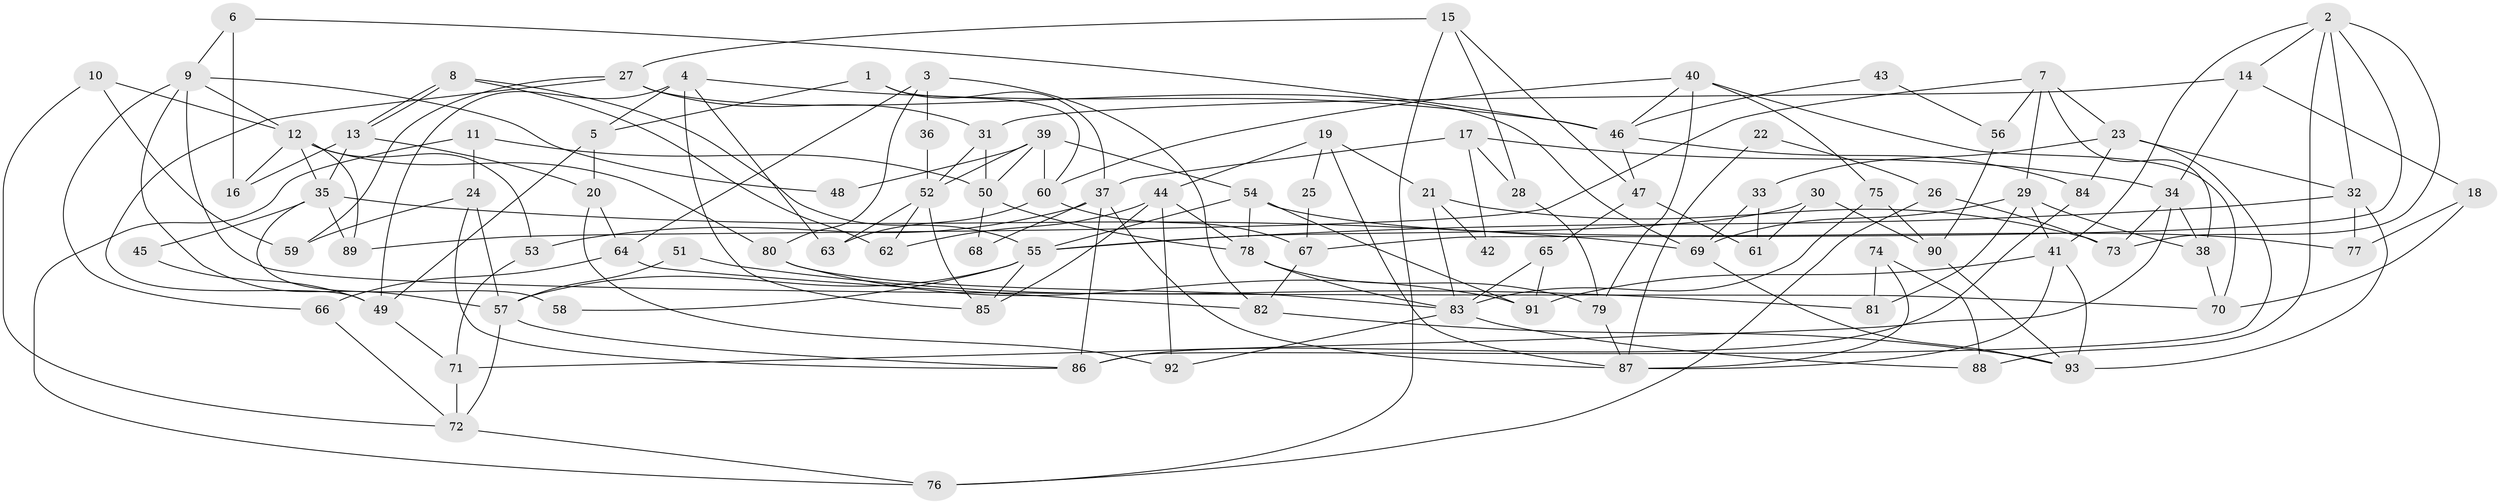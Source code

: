 // Generated by graph-tools (version 1.1) at 2025/26/03/09/25 03:26:17]
// undirected, 93 vertices, 186 edges
graph export_dot {
graph [start="1"]
  node [color=gray90,style=filled];
  1;
  2;
  3;
  4;
  5;
  6;
  7;
  8;
  9;
  10;
  11;
  12;
  13;
  14;
  15;
  16;
  17;
  18;
  19;
  20;
  21;
  22;
  23;
  24;
  25;
  26;
  27;
  28;
  29;
  30;
  31;
  32;
  33;
  34;
  35;
  36;
  37;
  38;
  39;
  40;
  41;
  42;
  43;
  44;
  45;
  46;
  47;
  48;
  49;
  50;
  51;
  52;
  53;
  54;
  55;
  56;
  57;
  58;
  59;
  60;
  61;
  62;
  63;
  64;
  65;
  66;
  67;
  68;
  69;
  70;
  71;
  72;
  73;
  74;
  75;
  76;
  77;
  78;
  79;
  80;
  81;
  82;
  83;
  84;
  85;
  86;
  87;
  88;
  89;
  90;
  91;
  92;
  93;
  1 -- 60;
  1 -- 5;
  1 -- 37;
  2 -- 32;
  2 -- 41;
  2 -- 14;
  2 -- 67;
  2 -- 73;
  2 -- 88;
  3 -- 64;
  3 -- 80;
  3 -- 36;
  3 -- 82;
  4 -- 46;
  4 -- 49;
  4 -- 5;
  4 -- 63;
  4 -- 85;
  5 -- 20;
  5 -- 49;
  6 -- 9;
  6 -- 46;
  6 -- 16;
  7 -- 29;
  7 -- 38;
  7 -- 23;
  7 -- 56;
  7 -- 89;
  8 -- 62;
  8 -- 13;
  8 -- 13;
  8 -- 55;
  9 -- 12;
  9 -- 66;
  9 -- 48;
  9 -- 57;
  9 -- 70;
  10 -- 72;
  10 -- 12;
  10 -- 59;
  11 -- 24;
  11 -- 50;
  11 -- 76;
  12 -- 53;
  12 -- 89;
  12 -- 16;
  12 -- 35;
  12 -- 80;
  13 -- 16;
  13 -- 20;
  13 -- 35;
  14 -- 31;
  14 -- 18;
  14 -- 34;
  15 -- 47;
  15 -- 27;
  15 -- 28;
  15 -- 76;
  17 -- 37;
  17 -- 28;
  17 -- 34;
  17 -- 42;
  18 -- 70;
  18 -- 77;
  19 -- 21;
  19 -- 87;
  19 -- 25;
  19 -- 44;
  20 -- 92;
  20 -- 64;
  21 -- 73;
  21 -- 83;
  21 -- 42;
  22 -- 87;
  22 -- 26;
  23 -- 32;
  23 -- 33;
  23 -- 84;
  23 -- 86;
  24 -- 59;
  24 -- 86;
  24 -- 57;
  25 -- 67;
  26 -- 76;
  26 -- 73;
  27 -- 69;
  27 -- 49;
  27 -- 31;
  27 -- 59;
  28 -- 79;
  29 -- 38;
  29 -- 41;
  29 -- 69;
  29 -- 81;
  30 -- 55;
  30 -- 61;
  30 -- 90;
  31 -- 50;
  31 -- 52;
  32 -- 55;
  32 -- 93;
  32 -- 77;
  33 -- 69;
  33 -- 61;
  34 -- 38;
  34 -- 71;
  34 -- 73;
  35 -- 45;
  35 -- 58;
  35 -- 69;
  35 -- 89;
  36 -- 52;
  37 -- 86;
  37 -- 53;
  37 -- 68;
  37 -- 87;
  38 -- 70;
  39 -- 52;
  39 -- 54;
  39 -- 48;
  39 -- 50;
  39 -- 60;
  40 -- 60;
  40 -- 75;
  40 -- 46;
  40 -- 70;
  40 -- 79;
  41 -- 87;
  41 -- 93;
  41 -- 91;
  43 -- 46;
  43 -- 56;
  44 -- 85;
  44 -- 62;
  44 -- 78;
  44 -- 92;
  45 -- 49;
  46 -- 84;
  46 -- 47;
  47 -- 65;
  47 -- 61;
  49 -- 71;
  50 -- 78;
  50 -- 68;
  51 -- 57;
  51 -- 81;
  52 -- 85;
  52 -- 62;
  52 -- 63;
  53 -- 71;
  54 -- 77;
  54 -- 55;
  54 -- 78;
  54 -- 91;
  55 -- 57;
  55 -- 58;
  55 -- 85;
  56 -- 90;
  57 -- 72;
  57 -- 86;
  60 -- 63;
  60 -- 67;
  64 -- 82;
  64 -- 66;
  65 -- 83;
  65 -- 91;
  66 -- 72;
  67 -- 82;
  69 -- 93;
  71 -- 72;
  72 -- 76;
  74 -- 88;
  74 -- 87;
  74 -- 81;
  75 -- 83;
  75 -- 90;
  78 -- 79;
  78 -- 83;
  79 -- 87;
  80 -- 91;
  80 -- 83;
  82 -- 93;
  83 -- 88;
  83 -- 92;
  84 -- 86;
  90 -- 93;
}
